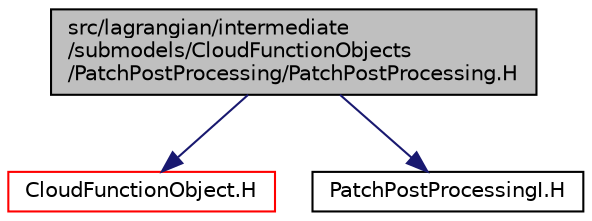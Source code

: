digraph "src/lagrangian/intermediate/submodels/CloudFunctionObjects/PatchPostProcessing/PatchPostProcessing.H"
{
  bgcolor="transparent";
  edge [fontname="Helvetica",fontsize="10",labelfontname="Helvetica",labelfontsize="10"];
  node [fontname="Helvetica",fontsize="10",shape=record];
  Node0 [label="src/lagrangian/intermediate\l/submodels/CloudFunctionObjects\l/PatchPostProcessing/PatchPostProcessing.H",height=0.2,width=0.4,color="black", fillcolor="grey75", style="filled", fontcolor="black"];
  Node0 -> Node1 [color="midnightblue",fontsize="10",style="solid",fontname="Helvetica"];
  Node1 [label="CloudFunctionObject.H",height=0.2,width=0.4,color="red",URL="$a06218.html"];
  Node0 -> Node100 [color="midnightblue",fontsize="10",style="solid",fontname="Helvetica"];
  Node100 [label="PatchPostProcessingI.H",height=0.2,width=0.4,color="black",URL="$a06278.html"];
}

